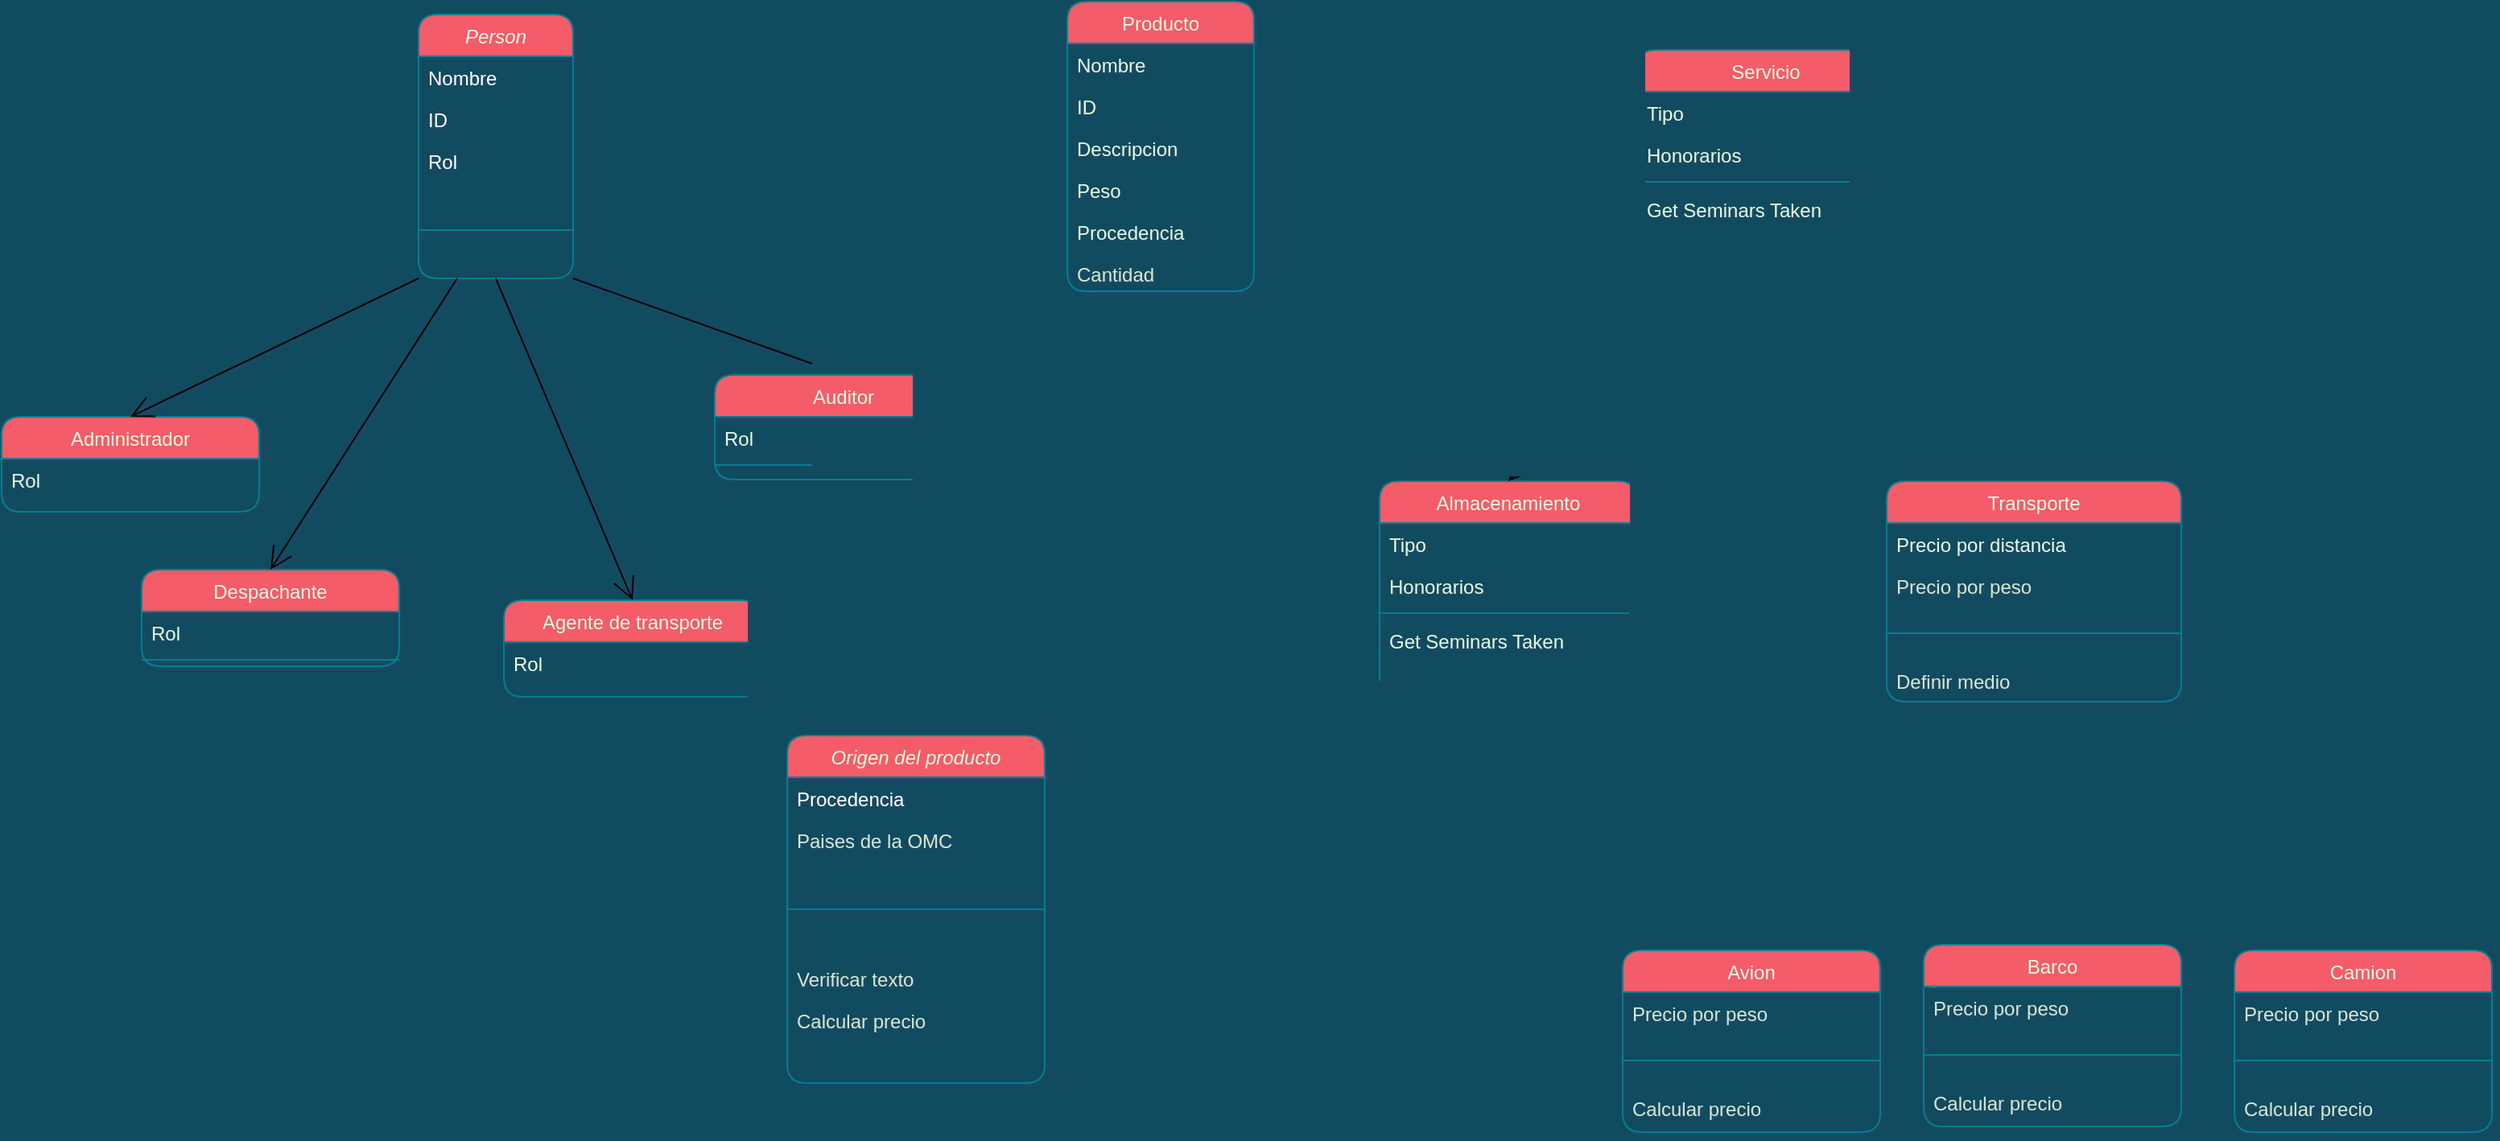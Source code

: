 <mxfile version="20.5.3" type="device"><diagram id="C5RBs43oDa-KdzZeNtuy" name="Page-1"><mxGraphModel dx="2557" dy="2121" grid="0" gridSize="10" guides="1" tooltips="1" connect="1" arrows="1" fold="1" page="1" pageScale="1" pageWidth="827" pageHeight="1169" background="#114B5F" math="0" shadow="1"><root><mxCell id="WIyWlLk6GJQsqaUBKTNV-0"/><mxCell id="WIyWlLk6GJQsqaUBKTNV-1" parent="WIyWlLk6GJQsqaUBKTNV-0"/><mxCell id="zkfFHV4jXpPFQw0GAbJ--0" value="Person" style="swimlane;fontStyle=2;align=center;verticalAlign=top;childLayout=stackLayout;horizontal=1;startSize=26;horizontalStack=0;resizeParent=1;resizeLast=0;collapsible=1;marginBottom=0;rounded=1;shadow=0;strokeWidth=1;fillColor=#F45B69;strokeColor=#028090;fontColor=#E4FDE1;" parent="WIyWlLk6GJQsqaUBKTNV-1" vertex="1"><mxGeometry x="-487" y="-224" width="96" height="164" as="geometry"><mxRectangle x="230" y="140" width="160" height="26" as="alternateBounds"/></mxGeometry></mxCell><mxCell id="zkfFHV4jXpPFQw0GAbJ--1" value="Nombre" style="text;align=left;verticalAlign=top;spacingLeft=4;spacingRight=4;overflow=hidden;rotatable=0;points=[[0,0.5],[1,0.5]];portConstraint=eastwest;fontColor=#FFFFFF;rounded=1;" parent="zkfFHV4jXpPFQw0GAbJ--0" vertex="1"><mxGeometry y="26" width="96" height="26" as="geometry"/></mxCell><mxCell id="zkfFHV4jXpPFQw0GAbJ--2" value="ID" style="text;align=left;verticalAlign=top;spacingLeft=4;spacingRight=4;overflow=hidden;rotatable=0;points=[[0,0.5],[1,0.5]];portConstraint=eastwest;rounded=1;shadow=0;html=0;fontColor=#FFFFFF;" parent="zkfFHV4jXpPFQw0GAbJ--0" vertex="1"><mxGeometry y="52" width="96" height="26" as="geometry"/></mxCell><mxCell id="pXvzxChBo4fIykmY_wk8-0" value="Rol" style="text;strokeColor=none;fillColor=none;align=left;verticalAlign=top;spacingLeft=4;spacingRight=4;overflow=hidden;rotatable=0;points=[[0,0.5],[1,0.5]];portConstraint=eastwest;rounded=1;fontColor=#FFFFFF;" parent="zkfFHV4jXpPFQw0GAbJ--0" vertex="1"><mxGeometry y="78" width="96" height="26" as="geometry"/></mxCell><mxCell id="zkfFHV4jXpPFQw0GAbJ--4" value="" style="line;html=1;strokeWidth=1;align=left;verticalAlign=middle;spacingTop=-1;spacingLeft=3;spacingRight=3;rotatable=0;labelPosition=right;points=[];portConstraint=eastwest;labelBackgroundColor=#114B5F;fillColor=#F45B69;strokeColor=#028090;fontColor=#E4FDE1;rounded=1;" parent="zkfFHV4jXpPFQw0GAbJ--0" vertex="1"><mxGeometry y="104" width="96" height="60" as="geometry"/></mxCell><mxCell id="zkfFHV4jXpPFQw0GAbJ--6" value="Servicio" style="swimlane;fontStyle=0;align=center;verticalAlign=top;childLayout=stackLayout;horizontal=1;startSize=26;horizontalStack=0;resizeParent=1;resizeLast=0;collapsible=1;marginBottom=0;rounded=1;shadow=0;strokeWidth=1;fillColor=#F45B69;strokeColor=#028090;fontColor=#E4FDE1;" parent="WIyWlLk6GJQsqaUBKTNV-1" vertex="1"><mxGeometry x="270" y="-202" width="160" height="138" as="geometry"><mxRectangle x="130" y="380" width="160" height="26" as="alternateBounds"/></mxGeometry></mxCell><mxCell id="zkfFHV4jXpPFQw0GAbJ--7" value="Tipo" style="text;align=left;verticalAlign=top;spacingLeft=4;spacingRight=4;overflow=hidden;rotatable=0;points=[[0,0.5],[1,0.5]];portConstraint=eastwest;fontColor=#E4FDE1;rounded=1;" parent="zkfFHV4jXpPFQw0GAbJ--6" vertex="1"><mxGeometry y="26" width="160" height="26" as="geometry"/></mxCell><mxCell id="zkfFHV4jXpPFQw0GAbJ--8" value="Honorarios" style="text;align=left;verticalAlign=top;spacingLeft=4;spacingRight=4;overflow=hidden;rotatable=0;points=[[0,0.5],[1,0.5]];portConstraint=eastwest;rounded=1;shadow=0;html=0;fontColor=#E4FDE1;" parent="zkfFHV4jXpPFQw0GAbJ--6" vertex="1"><mxGeometry y="52" width="160" height="26" as="geometry"/></mxCell><mxCell id="zkfFHV4jXpPFQw0GAbJ--9" value="" style="line;html=1;strokeWidth=1;align=left;verticalAlign=middle;spacingTop=-1;spacingLeft=3;spacingRight=3;rotatable=0;labelPosition=right;points=[];portConstraint=eastwest;labelBackgroundColor=#114B5F;fillColor=#F45B69;strokeColor=#028090;fontColor=#E4FDE1;rounded=1;" parent="zkfFHV4jXpPFQw0GAbJ--6" vertex="1"><mxGeometry y="78" width="160" height="8" as="geometry"/></mxCell><mxCell id="zkfFHV4jXpPFQw0GAbJ--11" value="Get Seminars Taken" style="text;align=left;verticalAlign=top;spacingLeft=4;spacingRight=4;overflow=hidden;rotatable=0;points=[[0,0.5],[1,0.5]];portConstraint=eastwest;fontColor=#E4FDE1;rounded=1;" parent="zkfFHV4jXpPFQw0GAbJ--6" vertex="1"><mxGeometry y="86" width="160" height="26" as="geometry"/></mxCell><mxCell id="zkfFHV4jXpPFQw0GAbJ--13" value="Barco" style="swimlane;fontStyle=0;align=center;verticalAlign=top;childLayout=stackLayout;horizontal=1;startSize=26;horizontalStack=0;resizeParent=1;resizeLast=0;collapsible=1;marginBottom=0;rounded=1;shadow=0;strokeWidth=1;fillColor=#F45B69;strokeColor=#028090;fontColor=#E4FDE1;" parent="WIyWlLk6GJQsqaUBKTNV-1" vertex="1"><mxGeometry x="448" y="354" width="160" height="113" as="geometry"><mxRectangle x="340" y="380" width="170" height="26" as="alternateBounds"/></mxGeometry></mxCell><mxCell id="pXvzxChBo4fIykmY_wk8-32" value="Precio por peso" style="text;strokeColor=none;fillColor=none;align=left;verticalAlign=top;spacingLeft=4;spacingRight=4;overflow=hidden;rotatable=0;points=[[0,0.5],[1,0.5]];portConstraint=eastwest;rounded=1;fontColor=#D5E8D4;" parent="zkfFHV4jXpPFQw0GAbJ--13" vertex="1"><mxGeometry y="26" width="160" height="26" as="geometry"/></mxCell><mxCell id="pXvzxChBo4fIykmY_wk8-34" value="" style="line;html=1;strokeWidth=1;align=left;verticalAlign=middle;spacingTop=-1;spacingLeft=3;spacingRight=3;rotatable=0;labelPosition=right;points=[];portConstraint=eastwest;labelBackgroundColor=#114B5F;fillColor=#F45B69;strokeColor=#028090;fontColor=#E4FDE1;rounded=1;" parent="zkfFHV4jXpPFQw0GAbJ--13" vertex="1"><mxGeometry y="52" width="160" height="33" as="geometry"/></mxCell><mxCell id="pXvzxChBo4fIykmY_wk8-37" value="Calcular precio" style="text;strokeColor=none;fillColor=none;align=left;verticalAlign=top;spacingLeft=4;spacingRight=4;overflow=hidden;rotatable=0;points=[[0,0.5],[1,0.5]];portConstraint=eastwest;rounded=1;fontColor=#D5E8D4;" parent="zkfFHV4jXpPFQw0GAbJ--13" vertex="1"><mxGeometry y="85" width="160" height="26" as="geometry"/></mxCell><mxCell id="zkfFHV4jXpPFQw0GAbJ--17" value="Producto" style="swimlane;fontStyle=0;align=center;verticalAlign=top;childLayout=stackLayout;horizontal=1;startSize=26;horizontalStack=0;resizeParent=1;resizeLast=0;collapsible=1;marginBottom=0;rounded=1;shadow=0;strokeWidth=1;fillColor=#F45B69;strokeColor=#028090;fontColor=#E4FDE1;" parent="WIyWlLk6GJQsqaUBKTNV-1" vertex="1"><mxGeometry x="-84" y="-232" width="116" height="180" as="geometry"><mxRectangle x="550" y="140" width="160" height="26" as="alternateBounds"/></mxGeometry></mxCell><mxCell id="zkfFHV4jXpPFQw0GAbJ--18" value="Nombre" style="text;align=left;verticalAlign=top;spacingLeft=4;spacingRight=4;overflow=hidden;rotatable=0;points=[[0,0.5],[1,0.5]];portConstraint=eastwest;fontColor=#E4FDE1;rounded=1;" parent="zkfFHV4jXpPFQw0GAbJ--17" vertex="1"><mxGeometry y="26" width="116" height="26" as="geometry"/></mxCell><mxCell id="zkfFHV4jXpPFQw0GAbJ--19" value="ID" style="text;align=left;verticalAlign=top;spacingLeft=4;spacingRight=4;overflow=hidden;rotatable=0;points=[[0,0.5],[1,0.5]];portConstraint=eastwest;rounded=1;shadow=0;html=0;fontColor=#E4FDE1;" parent="zkfFHV4jXpPFQw0GAbJ--17" vertex="1"><mxGeometry y="52" width="116" height="26" as="geometry"/></mxCell><mxCell id="zkfFHV4jXpPFQw0GAbJ--20" value="Descripcion" style="text;align=left;verticalAlign=top;spacingLeft=4;spacingRight=4;overflow=hidden;rotatable=0;points=[[0,0.5],[1,0.5]];portConstraint=eastwest;rounded=1;shadow=0;html=0;fontColor=#E4FDE1;" parent="zkfFHV4jXpPFQw0GAbJ--17" vertex="1"><mxGeometry y="78" width="116" height="26" as="geometry"/></mxCell><mxCell id="zkfFHV4jXpPFQw0GAbJ--21" value="Peso" style="text;align=left;verticalAlign=top;spacingLeft=4;spacingRight=4;overflow=hidden;rotatable=0;points=[[0,0.5],[1,0.5]];portConstraint=eastwest;rounded=1;shadow=0;html=0;fontColor=#E4FDE1;" parent="zkfFHV4jXpPFQw0GAbJ--17" vertex="1"><mxGeometry y="104" width="116" height="26" as="geometry"/></mxCell><mxCell id="zkfFHV4jXpPFQw0GAbJ--22" value="Procedencia" style="text;align=left;verticalAlign=top;spacingLeft=4;spacingRight=4;overflow=hidden;rotatable=0;points=[[0,0.5],[1,0.5]];portConstraint=eastwest;rounded=1;shadow=0;html=0;fontColor=#E4FDE1;" parent="zkfFHV4jXpPFQw0GAbJ--17" vertex="1"><mxGeometry y="130" width="116" height="26" as="geometry"/></mxCell><mxCell id="pXvzxChBo4fIykmY_wk8-18" value="Cantidad" style="text;strokeColor=none;fillColor=none;align=left;verticalAlign=top;spacingLeft=4;spacingRight=4;overflow=hidden;rotatable=0;points=[[0,0.5],[1,0.5]];portConstraint=eastwest;rounded=1;fontColor=#D5E8D4;" parent="zkfFHV4jXpPFQw0GAbJ--17" vertex="1"><mxGeometry y="156" width="116" height="24" as="geometry"/></mxCell><mxCell id="pXvzxChBo4fIykmY_wk8-12" value="Transporte" style="swimlane;fontStyle=0;align=center;verticalAlign=top;childLayout=stackLayout;horizontal=1;startSize=26;horizontalStack=0;resizeParent=1;resizeLast=0;collapsible=1;marginBottom=0;rounded=1;shadow=0;strokeWidth=1;fillColor=#F45B69;strokeColor=#028090;fontColor=#E4FDE1;" parent="WIyWlLk6GJQsqaUBKTNV-1" vertex="1"><mxGeometry x="425" y="66" width="183" height="137" as="geometry"><mxRectangle x="550" y="140" width="160" height="26" as="alternateBounds"/></mxGeometry></mxCell><mxCell id="pXvzxChBo4fIykmY_wk8-17" value="Precio por distancia" style="text;align=left;verticalAlign=top;spacingLeft=4;spacingRight=4;overflow=hidden;rotatable=0;points=[[0,0.5],[1,0.5]];portConstraint=eastwest;rounded=1;shadow=0;html=0;fontColor=#E4FDE1;" parent="pXvzxChBo4fIykmY_wk8-12" vertex="1"><mxGeometry y="26" width="183" height="26" as="geometry"/></mxCell><mxCell id="pXvzxChBo4fIykmY_wk8-20" value="Precio por peso" style="text;strokeColor=none;fillColor=none;align=left;verticalAlign=top;spacingLeft=4;spacingRight=4;overflow=hidden;rotatable=0;points=[[0,0.5],[1,0.5]];portConstraint=eastwest;rounded=1;fontColor=#D5E8D4;" parent="pXvzxChBo4fIykmY_wk8-12" vertex="1"><mxGeometry y="52" width="183" height="26" as="geometry"/></mxCell><mxCell id="qtvmxVoFtMcfJuj8J22V-3" value="" style="line;html=1;strokeWidth=1;align=left;verticalAlign=middle;spacingTop=-1;spacingLeft=3;spacingRight=3;rotatable=0;labelPosition=right;points=[];portConstraint=eastwest;labelBackgroundColor=#114B5F;fillColor=#F45B69;strokeColor=#028090;fontColor=#E4FDE1;rounded=1;" parent="pXvzxChBo4fIykmY_wk8-12" vertex="1"><mxGeometry y="78" width="183" height="33" as="geometry"/></mxCell><mxCell id="qtvmxVoFtMcfJuj8J22V-5" value="Definir medio" style="text;strokeColor=none;fillColor=none;align=left;verticalAlign=top;spacingLeft=4;spacingRight=4;overflow=hidden;rotatable=0;points=[[0,0.5],[1,0.5]];portConstraint=eastwest;rounded=1;fontColor=#D5E8D4;" parent="pXvzxChBo4fIykmY_wk8-12" vertex="1"><mxGeometry y="111" width="183" height="26" as="geometry"/></mxCell><mxCell id="pXvzxChBo4fIykmY_wk8-25" value="Origen del producto" style="swimlane;fontStyle=2;align=center;verticalAlign=top;childLayout=stackLayout;horizontal=1;startSize=26;horizontalStack=0;resizeParent=1;resizeLast=0;collapsible=1;marginBottom=0;rounded=1;shadow=0;strokeWidth=1;fillColor=#F45B69;strokeColor=#028090;fontColor=#E4FDE1;" parent="WIyWlLk6GJQsqaUBKTNV-1" vertex="1"><mxGeometry x="-258" y="224" width="160" height="216" as="geometry"><mxRectangle x="230" y="140" width="160" height="26" as="alternateBounds"/></mxGeometry></mxCell><mxCell id="pXvzxChBo4fIykmY_wk8-26" value="Procedencia" style="text;align=left;verticalAlign=top;spacingLeft=4;spacingRight=4;overflow=hidden;rotatable=0;points=[[0,0.5],[1,0.5]];portConstraint=eastwest;fontColor=#FFFFFF;rounded=1;" parent="pXvzxChBo4fIykmY_wk8-25" vertex="1"><mxGeometry y="26" width="160" height="26" as="geometry"/></mxCell><mxCell id="qtvmxVoFtMcfJuj8J22V-52" value="Paises de la OMC" style="text;strokeColor=none;fillColor=none;align=left;verticalAlign=top;spacingLeft=4;spacingRight=4;overflow=hidden;rotatable=0;points=[[0,0.5],[1,0.5]];portConstraint=eastwest;rounded=1;fontColor=#D5E8D4;" parent="pXvzxChBo4fIykmY_wk8-25" vertex="1"><mxGeometry y="52" width="160" height="26" as="geometry"/></mxCell><mxCell id="pXvzxChBo4fIykmY_wk8-29" value="" style="line;html=1;strokeWidth=1;align=left;verticalAlign=middle;spacingTop=-1;spacingLeft=3;spacingRight=3;rotatable=0;labelPosition=right;points=[];portConstraint=eastwest;labelBackgroundColor=#114B5F;fillColor=#F45B69;strokeColor=#028090;fontColor=#E4FDE1;rounded=1;" parent="pXvzxChBo4fIykmY_wk8-25" vertex="1"><mxGeometry y="78" width="160" height="60" as="geometry"/></mxCell><mxCell id="qtvmxVoFtMcfJuj8J22V-50" value="Verificar texto" style="text;strokeColor=none;fillColor=none;align=left;verticalAlign=top;spacingLeft=4;spacingRight=4;overflow=hidden;rotatable=0;points=[[0,0.5],[1,0.5]];portConstraint=eastwest;rounded=1;fontColor=#D5E8D4;" parent="pXvzxChBo4fIykmY_wk8-25" vertex="1"><mxGeometry y="138" width="160" height="26" as="geometry"/></mxCell><mxCell id="qtvmxVoFtMcfJuj8J22V-51" value="Calcular precio" style="text;strokeColor=none;fillColor=none;align=left;verticalAlign=top;spacingLeft=4;spacingRight=4;overflow=hidden;rotatable=0;points=[[0,0.5],[1,0.5]];portConstraint=eastwest;rounded=1;fontColor=#D5E8D4;" parent="pXvzxChBo4fIykmY_wk8-25" vertex="1"><mxGeometry y="164" width="160" height="26" as="geometry"/></mxCell><mxCell id="qtvmxVoFtMcfJuj8J22V-6" value="Avion" style="swimlane;fontStyle=0;align=center;verticalAlign=top;childLayout=stackLayout;horizontal=1;startSize=26;horizontalStack=0;resizeParent=1;resizeLast=0;collapsible=1;marginBottom=0;rounded=1;shadow=0;strokeWidth=1;fillColor=#F45B69;strokeColor=#028090;fontColor=#E4FDE1;" parent="WIyWlLk6GJQsqaUBKTNV-1" vertex="1"><mxGeometry x="261" y="357.5" width="160" height="113" as="geometry"><mxRectangle x="340" y="380" width="170" height="26" as="alternateBounds"/></mxGeometry></mxCell><mxCell id="qtvmxVoFtMcfJuj8J22V-7" value="Precio por peso" style="text;strokeColor=none;fillColor=none;align=left;verticalAlign=top;spacingLeft=4;spacingRight=4;overflow=hidden;rotatable=0;points=[[0,0.5],[1,0.5]];portConstraint=eastwest;rounded=1;fontColor=#D5E8D4;" parent="qtvmxVoFtMcfJuj8J22V-6" vertex="1"><mxGeometry y="26" width="160" height="26" as="geometry"/></mxCell><mxCell id="qtvmxVoFtMcfJuj8J22V-8" value="" style="line;html=1;strokeWidth=1;align=left;verticalAlign=middle;spacingTop=-1;spacingLeft=3;spacingRight=3;rotatable=0;labelPosition=right;points=[];portConstraint=eastwest;labelBackgroundColor=#114B5F;fillColor=#F45B69;strokeColor=#028090;fontColor=#E4FDE1;rounded=1;" parent="qtvmxVoFtMcfJuj8J22V-6" vertex="1"><mxGeometry y="52" width="160" height="33" as="geometry"/></mxCell><mxCell id="qtvmxVoFtMcfJuj8J22V-9" value="Calcular precio" style="text;strokeColor=none;fillColor=none;align=left;verticalAlign=top;spacingLeft=4;spacingRight=4;overflow=hidden;rotatable=0;points=[[0,0.5],[1,0.5]];portConstraint=eastwest;rounded=1;fontColor=#D5E8D4;" parent="qtvmxVoFtMcfJuj8J22V-6" vertex="1"><mxGeometry y="85" width="160" height="26" as="geometry"/></mxCell><mxCell id="qtvmxVoFtMcfJuj8J22V-10" value="Camion" style="swimlane;fontStyle=0;align=center;verticalAlign=top;childLayout=stackLayout;horizontal=1;startSize=26;horizontalStack=0;resizeParent=1;resizeLast=0;collapsible=1;marginBottom=0;rounded=1;shadow=0;strokeWidth=1;fillColor=#F45B69;strokeColor=#028090;fontColor=#E4FDE1;" parent="WIyWlLk6GJQsqaUBKTNV-1" vertex="1"><mxGeometry x="641" y="357.5" width="160" height="113" as="geometry"><mxRectangle x="340" y="380" width="170" height="26" as="alternateBounds"/></mxGeometry></mxCell><mxCell id="qtvmxVoFtMcfJuj8J22V-11" value="Precio por peso" style="text;strokeColor=none;fillColor=none;align=left;verticalAlign=top;spacingLeft=4;spacingRight=4;overflow=hidden;rotatable=0;points=[[0,0.5],[1,0.5]];portConstraint=eastwest;rounded=1;fontColor=#D5E8D4;" parent="qtvmxVoFtMcfJuj8J22V-10" vertex="1"><mxGeometry y="26" width="160" height="26" as="geometry"/></mxCell><mxCell id="qtvmxVoFtMcfJuj8J22V-12" value="" style="line;html=1;strokeWidth=1;align=left;verticalAlign=middle;spacingTop=-1;spacingLeft=3;spacingRight=3;rotatable=0;labelPosition=right;points=[];portConstraint=eastwest;labelBackgroundColor=#114B5F;fillColor=#F45B69;strokeColor=#028090;fontColor=#E4FDE1;rounded=1;" parent="qtvmxVoFtMcfJuj8J22V-10" vertex="1"><mxGeometry y="52" width="160" height="33" as="geometry"/></mxCell><mxCell id="qtvmxVoFtMcfJuj8J22V-13" value="Calcular precio" style="text;strokeColor=none;fillColor=none;align=left;verticalAlign=top;spacingLeft=4;spacingRight=4;overflow=hidden;rotatable=0;points=[[0,0.5],[1,0.5]];portConstraint=eastwest;rounded=1;fontColor=#D5E8D4;" parent="qtvmxVoFtMcfJuj8J22V-10" vertex="1"><mxGeometry y="85" width="160" height="26" as="geometry"/></mxCell><mxCell id="qtvmxVoFtMcfJuj8J22V-17" value="" style="endArrow=open;endFill=1;endSize=12;html=1;rounded=1;fontColor=#D5E8D4;exitX=0.054;exitY=1.127;exitDx=0;exitDy=0;entryX=0.5;entryY=0;entryDx=0;entryDy=0;exitPerimeter=0;" parent="WIyWlLk6GJQsqaUBKTNV-1" source="qtvmxVoFtMcfJuj8J22V-5" target="qtvmxVoFtMcfJuj8J22V-6" edge="1"><mxGeometry width="160" relative="1" as="geometry"><mxPoint x="625" y="235" as="sourcePoint"/><mxPoint x="388" y="343" as="targetPoint"/></mxGeometry></mxCell><mxCell id="qtvmxVoFtMcfJuj8J22V-18" value="" style="endArrow=open;endFill=1;endSize=12;html=1;rounded=1;fontColor=#D5E8D4;exitX=0.5;exitY=1.145;exitDx=0;exitDy=0;exitPerimeter=0;entryX=0.5;entryY=0;entryDx=0;entryDy=0;" parent="WIyWlLk6GJQsqaUBKTNV-1" source="qtvmxVoFtMcfJuj8J22V-5" target="zkfFHV4jXpPFQw0GAbJ--13" edge="1"><mxGeometry width="160" relative="1" as="geometry"><mxPoint x="677" y="231" as="sourcePoint"/><mxPoint x="538" y="347" as="targetPoint"/></mxGeometry></mxCell><mxCell id="qtvmxVoFtMcfJuj8J22V-19" value="" style="endArrow=open;endFill=1;endSize=12;html=1;rounded=1;fontColor=#D5E8D4;entryX=0.5;entryY=0;entryDx=0;entryDy=0;exitX=0.907;exitY=1.054;exitDx=0;exitDy=0;exitPerimeter=0;" parent="WIyWlLk6GJQsqaUBKTNV-1" source="qtvmxVoFtMcfJuj8J22V-5" target="qtvmxVoFtMcfJuj8J22V-10" edge="1"><mxGeometry width="160" relative="1" as="geometry"><mxPoint x="713" y="231" as="sourcePoint"/><mxPoint x="725" y="345" as="targetPoint"/></mxGeometry></mxCell><mxCell id="qtvmxVoFtMcfJuj8J22V-23" value="Despachante" style="swimlane;fontStyle=0;align=center;verticalAlign=top;childLayout=stackLayout;horizontal=1;startSize=26;horizontalStack=0;resizeParent=1;resizeLast=0;collapsible=1;marginBottom=0;rounded=1;shadow=0;strokeWidth=1;fillColor=#F45B69;strokeColor=#028090;fontColor=#E4FDE1;" parent="WIyWlLk6GJQsqaUBKTNV-1" vertex="1"><mxGeometry x="-659" y="121" width="160" height="60" as="geometry"><mxRectangle x="-504" y="483" width="160" height="26" as="alternateBounds"/></mxGeometry></mxCell><mxCell id="qtvmxVoFtMcfJuj8J22V-24" value="Rol" style="text;align=left;verticalAlign=top;spacingLeft=4;spacingRight=4;overflow=hidden;rotatable=0;points=[[0,0.5],[1,0.5]];portConstraint=eastwest;fontColor=#E4FDE1;rounded=1;" parent="qtvmxVoFtMcfJuj8J22V-23" vertex="1"><mxGeometry y="26" width="160" height="26" as="geometry"/></mxCell><mxCell id="qtvmxVoFtMcfJuj8J22V-26" value="" style="line;html=1;strokeWidth=1;align=left;verticalAlign=middle;spacingTop=-1;spacingLeft=3;spacingRight=3;rotatable=0;labelPosition=right;points=[];portConstraint=eastwest;labelBackgroundColor=#114B5F;fillColor=#F45B69;strokeColor=#028090;fontColor=#E4FDE1;rounded=1;" parent="qtvmxVoFtMcfJuj8J22V-23" vertex="1"><mxGeometry y="52" width="160" height="8" as="geometry"/></mxCell><mxCell id="qtvmxVoFtMcfJuj8J22V-28" value="Agente de transporte" style="swimlane;fontStyle=0;align=center;verticalAlign=top;childLayout=stackLayout;horizontal=1;startSize=26;horizontalStack=0;resizeParent=1;resizeLast=0;collapsible=1;marginBottom=0;rounded=1;shadow=0;strokeWidth=1;fillColor=#F45B69;strokeColor=#028090;fontColor=#E4FDE1;" parent="WIyWlLk6GJQsqaUBKTNV-1" vertex="1"><mxGeometry x="-434" y="140" width="160" height="60" as="geometry"><mxRectangle x="130" y="380" width="160" height="26" as="alternateBounds"/></mxGeometry></mxCell><mxCell id="qtvmxVoFtMcfJuj8J22V-29" value="Rol" style="text;align=left;verticalAlign=top;spacingLeft=4;spacingRight=4;overflow=hidden;rotatable=0;points=[[0,0.5],[1,0.5]];portConstraint=eastwest;fontColor=#E4FDE1;rounded=1;" parent="qtvmxVoFtMcfJuj8J22V-28" vertex="1"><mxGeometry y="26" width="160" height="26" as="geometry"/></mxCell><mxCell id="qtvmxVoFtMcfJuj8J22V-31" value="" style="line;html=1;strokeWidth=1;align=left;verticalAlign=middle;spacingTop=-1;spacingLeft=3;spacingRight=3;rotatable=0;labelPosition=right;points=[];portConstraint=eastwest;labelBackgroundColor=#114B5F;fillColor=#F45B69;strokeColor=#028090;fontColor=#E4FDE1;rounded=1;" parent="qtvmxVoFtMcfJuj8J22V-28" vertex="1"><mxGeometry y="52" width="160" height="8" as="geometry"/></mxCell><mxCell id="qtvmxVoFtMcfJuj8J22V-33" value="Auditor" style="swimlane;fontStyle=0;align=center;verticalAlign=top;childLayout=stackLayout;horizontal=1;startSize=26;horizontalStack=0;resizeParent=1;resizeLast=0;collapsible=1;marginBottom=0;rounded=1;shadow=0;strokeWidth=1;fillColor=#F45B69;strokeColor=#028090;fontColor=#E4FDE1;" parent="WIyWlLk6GJQsqaUBKTNV-1" vertex="1"><mxGeometry x="-303" width="160" height="65" as="geometry"><mxRectangle x="130" y="380" width="160" height="26" as="alternateBounds"/></mxGeometry></mxCell><mxCell id="qtvmxVoFtMcfJuj8J22V-34" value="Rol" style="text;align=left;verticalAlign=top;spacingLeft=4;spacingRight=4;overflow=hidden;rotatable=0;points=[[0,0.5],[1,0.5]];portConstraint=eastwest;fontColor=#E4FDE1;rounded=1;" parent="qtvmxVoFtMcfJuj8J22V-33" vertex="1"><mxGeometry y="26" width="160" height="26" as="geometry"/></mxCell><mxCell id="qtvmxVoFtMcfJuj8J22V-36" value="" style="line;html=1;strokeWidth=1;align=left;verticalAlign=middle;spacingTop=-1;spacingLeft=3;spacingRight=3;rotatable=0;labelPosition=right;points=[];portConstraint=eastwest;labelBackgroundColor=#114B5F;fillColor=#F45B69;strokeColor=#028090;fontColor=#E4FDE1;rounded=1;" parent="qtvmxVoFtMcfJuj8J22V-33" vertex="1"><mxGeometry y="52" width="160" height="8" as="geometry"/></mxCell><mxCell id="qtvmxVoFtMcfJuj8J22V-38" value="Almacenamiento" style="swimlane;fontStyle=0;align=center;verticalAlign=top;childLayout=stackLayout;horizontal=1;startSize=26;horizontalStack=0;resizeParent=1;resizeLast=0;collapsible=1;marginBottom=0;rounded=1;shadow=0;strokeWidth=1;fillColor=#F45B69;strokeColor=#028090;fontColor=#E4FDE1;" parent="WIyWlLk6GJQsqaUBKTNV-1" vertex="1"><mxGeometry x="110" y="66" width="160" height="138" as="geometry"><mxRectangle x="130" y="380" width="160" height="26" as="alternateBounds"/></mxGeometry></mxCell><mxCell id="qtvmxVoFtMcfJuj8J22V-39" value="Tipo" style="text;align=left;verticalAlign=top;spacingLeft=4;spacingRight=4;overflow=hidden;rotatable=0;points=[[0,0.5],[1,0.5]];portConstraint=eastwest;fontColor=#E4FDE1;rounded=1;" parent="qtvmxVoFtMcfJuj8J22V-38" vertex="1"><mxGeometry y="26" width="160" height="26" as="geometry"/></mxCell><mxCell id="qtvmxVoFtMcfJuj8J22V-40" value="Honorarios" style="text;align=left;verticalAlign=top;spacingLeft=4;spacingRight=4;overflow=hidden;rotatable=0;points=[[0,0.5],[1,0.5]];portConstraint=eastwest;rounded=1;shadow=0;html=0;fontColor=#E4FDE1;" parent="qtvmxVoFtMcfJuj8J22V-38" vertex="1"><mxGeometry y="52" width="160" height="26" as="geometry"/></mxCell><mxCell id="qtvmxVoFtMcfJuj8J22V-41" value="" style="line;html=1;strokeWidth=1;align=left;verticalAlign=middle;spacingTop=-1;spacingLeft=3;spacingRight=3;rotatable=0;labelPosition=right;points=[];portConstraint=eastwest;labelBackgroundColor=#114B5F;fillColor=#F45B69;strokeColor=#028090;fontColor=#E4FDE1;rounded=1;" parent="qtvmxVoFtMcfJuj8J22V-38" vertex="1"><mxGeometry y="78" width="160" height="8" as="geometry"/></mxCell><mxCell id="qtvmxVoFtMcfJuj8J22V-42" value="Get Seminars Taken" style="text;align=left;verticalAlign=top;spacingLeft=4;spacingRight=4;overflow=hidden;rotatable=0;points=[[0,0.5],[1,0.5]];portConstraint=eastwest;fontColor=#E4FDE1;rounded=1;" parent="qtvmxVoFtMcfJuj8J22V-38" vertex="1"><mxGeometry y="86" width="160" height="26" as="geometry"/></mxCell><mxCell id="qtvmxVoFtMcfJuj8J22V-43" value="" style="endArrow=open;endFill=1;endSize=12;html=1;rounded=1;fontColor=#D5E8D4;exitX=0.25;exitY=1;exitDx=0;exitDy=0;entryX=0.5;entryY=0;entryDx=0;entryDy=0;" parent="WIyWlLk6GJQsqaUBKTNV-1" source="zkfFHV4jXpPFQw0GAbJ--0" target="qtvmxVoFtMcfJuj8J22V-23" edge="1"><mxGeometry width="160" relative="1" as="geometry"><mxPoint x="-279.0" y="264" as="sourcePoint"/><mxPoint x="-424" y="476" as="targetPoint"/></mxGeometry></mxCell><mxCell id="qtvmxVoFtMcfJuj8J22V-44" value="" style="endArrow=open;endFill=1;endSize=12;html=1;rounded=1;fontColor=#D5E8D4;entryX=0.5;entryY=0;entryDx=0;entryDy=0;exitX=0.5;exitY=1;exitDx=0;exitDy=0;" parent="WIyWlLk6GJQsqaUBKTNV-1" target="qtvmxVoFtMcfJuj8J22V-28" edge="1" source="zkfFHV4jXpPFQw0GAbJ--0"><mxGeometry width="160" relative="1" as="geometry"><mxPoint x="-303" y="188" as="sourcePoint"/><mxPoint x="-248" y="472" as="targetPoint"/></mxGeometry></mxCell><mxCell id="qtvmxVoFtMcfJuj8J22V-45" value="" style="endArrow=open;endFill=1;endSize=12;html=1;rounded=1;fontColor=#D5E8D4;exitX=1;exitY=1;exitDx=0;exitDy=0;entryX=0.5;entryY=0;entryDx=0;entryDy=0;" parent="WIyWlLk6GJQsqaUBKTNV-1" source="zkfFHV4jXpPFQw0GAbJ--0" target="qtvmxVoFtMcfJuj8J22V-33" edge="1"><mxGeometry width="160" relative="1" as="geometry"><mxPoint x="5.0" y="284" as="sourcePoint"/><mxPoint x="-232" y="392" as="targetPoint"/></mxGeometry></mxCell><mxCell id="qtvmxVoFtMcfJuj8J22V-48" value="" style="endArrow=open;endFill=1;endSize=12;html=1;rounded=1;fontColor=#D5E8D4;exitX=0.25;exitY=1;exitDx=0;exitDy=0;entryX=0.5;entryY=0;entryDx=0;entryDy=0;" parent="WIyWlLk6GJQsqaUBKTNV-1" source="zkfFHV4jXpPFQw0GAbJ--6" target="qtvmxVoFtMcfJuj8J22V-38" edge="1"><mxGeometry width="160" relative="1" as="geometry"><mxPoint x="131.0" y="487.0" as="sourcePoint"/><mxPoint x="274" y="716" as="targetPoint"/></mxGeometry></mxCell><mxCell id="qtvmxVoFtMcfJuj8J22V-49" value="" style="endArrow=open;endFill=1;endSize=12;html=1;rounded=1;fontColor=#D5E8D4;exitX=0.75;exitY=1;exitDx=0;exitDy=0;entryX=0.5;entryY=0;entryDx=0;entryDy=0;" parent="WIyWlLk6GJQsqaUBKTNV-1" source="zkfFHV4jXpPFQw0GAbJ--6" target="pXvzxChBo4fIykmY_wk8-12" edge="1"><mxGeometry width="160" relative="1" as="geometry"><mxPoint x="504" y="-162" as="sourcePoint"/><mxPoint x="298" y="-106" as="targetPoint"/></mxGeometry></mxCell><mxCell id="qtvmxVoFtMcfJuj8J22V-53" value="" style="endArrow=open;endFill=1;endSize=12;html=1;rounded=1;fontColor=#D5E8D4;exitX=0.502;exitY=1.108;exitDx=0;exitDy=0;entryX=0.5;entryY=0;entryDx=0;entryDy=0;exitPerimeter=0;" parent="WIyWlLk6GJQsqaUBKTNV-1" source="pXvzxChBo4fIykmY_wk8-18" target="pXvzxChBo4fIykmY_wk8-25" edge="1"><mxGeometry width="160" relative="1" as="geometry"><mxPoint x="-10.0" y="119.0" as="sourcePoint"/><mxPoint x="133" y="348" as="targetPoint"/></mxGeometry></mxCell><mxCell id="qtvmxVoFtMcfJuj8J22V-55" value="Administrador" style="swimlane;fontStyle=0;align=center;verticalAlign=top;childLayout=stackLayout;horizontal=1;startSize=26;horizontalStack=0;resizeParent=1;resizeLast=0;collapsible=1;marginBottom=0;rounded=1;shadow=0;strokeWidth=1;fillColor=#F45B69;strokeColor=#028090;fontColor=#E4FDE1;" parent="WIyWlLk6GJQsqaUBKTNV-1" vertex="1"><mxGeometry x="-746" y="26" width="160" height="59" as="geometry"><mxRectangle x="130" y="380" width="160" height="26" as="alternateBounds"/></mxGeometry></mxCell><mxCell id="qtvmxVoFtMcfJuj8J22V-56" value="Rol" style="text;align=left;verticalAlign=top;spacingLeft=4;spacingRight=4;overflow=hidden;rotatable=0;points=[[0,0.5],[1,0.5]];portConstraint=eastwest;fontColor=#E4FDE1;rounded=1;" parent="qtvmxVoFtMcfJuj8J22V-55" vertex="1"><mxGeometry y="26" width="160" height="26" as="geometry"/></mxCell><mxCell id="qtvmxVoFtMcfJuj8J22V-60" value="" style="endArrow=open;endFill=1;endSize=12;html=1;rounded=1;fontColor=#D5E8D4;entryX=0.5;entryY=0;entryDx=0;entryDy=0;exitX=0;exitY=1;exitDx=0;exitDy=0;" parent="WIyWlLk6GJQsqaUBKTNV-1" source="zkfFHV4jXpPFQw0GAbJ--0" edge="1" target="qtvmxVoFtMcfJuj8J22V-55"><mxGeometry width="160" relative="1" as="geometry"><mxPoint x="-523.59" y="82.0" as="sourcePoint"/><mxPoint x="-523.59" y="313" as="targetPoint"/></mxGeometry></mxCell></root></mxGraphModel></diagram></mxfile>
